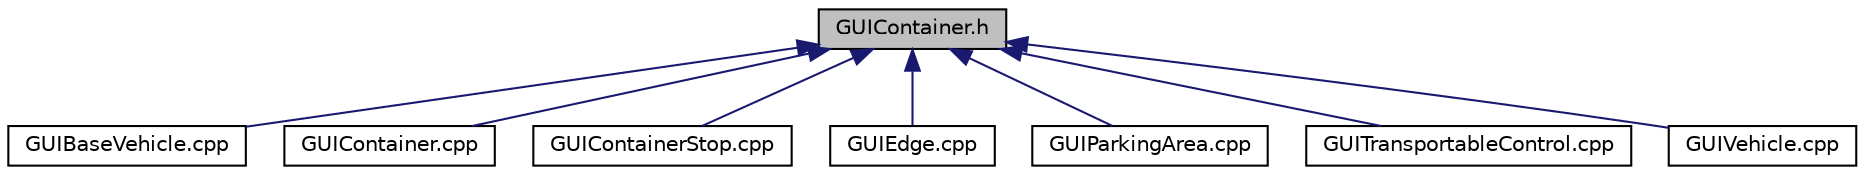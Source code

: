 digraph "GUIContainer.h"
{
  edge [fontname="Helvetica",fontsize="10",labelfontname="Helvetica",labelfontsize="10"];
  node [fontname="Helvetica",fontsize="10",shape=record];
  Node50 [label="GUIContainer.h",height=0.2,width=0.4,color="black", fillcolor="grey75", style="filled", fontcolor="black"];
  Node50 -> Node51 [dir="back",color="midnightblue",fontsize="10",style="solid",fontname="Helvetica"];
  Node51 [label="GUIBaseVehicle.cpp",height=0.2,width=0.4,color="black", fillcolor="white", style="filled",URL="$d7/d5b/_g_u_i_base_vehicle_8cpp.html"];
  Node50 -> Node52 [dir="back",color="midnightblue",fontsize="10",style="solid",fontname="Helvetica"];
  Node52 [label="GUIContainer.cpp",height=0.2,width=0.4,color="black", fillcolor="white", style="filled",URL="$dc/d25/_g_u_i_container_8cpp.html"];
  Node50 -> Node53 [dir="back",color="midnightblue",fontsize="10",style="solid",fontname="Helvetica"];
  Node53 [label="GUIContainerStop.cpp",height=0.2,width=0.4,color="black", fillcolor="white", style="filled",URL="$d2/db6/_g_u_i_container_stop_8cpp.html"];
  Node50 -> Node54 [dir="back",color="midnightblue",fontsize="10",style="solid",fontname="Helvetica"];
  Node54 [label="GUIEdge.cpp",height=0.2,width=0.4,color="black", fillcolor="white", style="filled",URL="$d4/d6a/_g_u_i_edge_8cpp.html"];
  Node50 -> Node55 [dir="back",color="midnightblue",fontsize="10",style="solid",fontname="Helvetica"];
  Node55 [label="GUIParkingArea.cpp",height=0.2,width=0.4,color="black", fillcolor="white", style="filled",URL="$de/d54/_g_u_i_parking_area_8cpp.html"];
  Node50 -> Node56 [dir="back",color="midnightblue",fontsize="10",style="solid",fontname="Helvetica"];
  Node56 [label="GUITransportableControl.cpp",height=0.2,width=0.4,color="black", fillcolor="white", style="filled",URL="$dd/df2/_g_u_i_transportable_control_8cpp.html"];
  Node50 -> Node57 [dir="back",color="midnightblue",fontsize="10",style="solid",fontname="Helvetica"];
  Node57 [label="GUIVehicle.cpp",height=0.2,width=0.4,color="black", fillcolor="white", style="filled",URL="$de/d1f/_g_u_i_vehicle_8cpp.html"];
}
